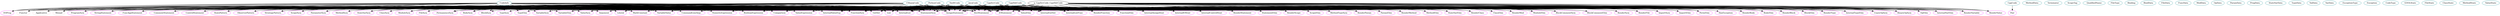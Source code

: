 digraph gool{
CSharpCode	[shape=oval, color=turquoise4, label="CSharpCode"];
CppCode	[shape=oval, color=turquoise4, label="CppCode"];
MethodData	[shape=oval, color=turquoise4, label="MethodData"];
CppSrcCode	[shape=oval, color=turquoise4, label="CppSrcCode"];
CppHdrCode	[shape=oval, color=turquoise4, label="CppHdrCode"];
JavaCode	[shape=oval, color=turquoise4, label="JavaCode"];
PythonCode	[shape=oval, color=turquoise4, label="PythonCode"];
SwiftCode	[shape=oval, color=turquoise4, label="SwiftCode"];
Terminator	[shape=oval, color=turquoise4, label="Terminator"];
ScopeTag	[shape=oval, color=turquoise4, label="ScopeTag"];
QualifiedName	[shape=oval, color=turquoise4, label="QualifiedName"];
FileType	[shape=oval, color=turquoise4, label="FileType"];
Binding	[shape=oval, color=turquoise4, label="Binding"];
BindData	[shape=oval, color=turquoise4, label="BindData"];
FileData	[shape=oval, color=turquoise4, label="FileData"];
FuncData	[shape=oval, color=turquoise4, label="FuncData"];
ModData	[shape=oval, color=turquoise4, label="ModData"];
OpData	[shape=oval, color=turquoise4, label="OpData"];
ParamData	[shape=oval, color=turquoise4, label="ParamData"];
ProgData	[shape=oval, color=turquoise4, label="ProgData"];
StateVarData	[shape=oval, color=turquoise4, label="StateVarData"];
TypeData	[shape=oval, color=turquoise4, label="TypeData"];
ValData	[shape=oval, color=turquoise4, label="ValData"];
VarData	[shape=oval, color=turquoise4, label="VarData"];
MethodData	[shape=oval, color=turquoise4, label="MethodData"];
ExceptionType	[shape=oval, color=turquoise4, label="ExceptionType"];
Exception	[shape=oval, color=turquoise4, label="Exception"];
CodeInfo	[shape=oval, color=turquoise4, label="CodeInfo"];
CodeType	[shape=oval, color=turquoise4, label="CodeType"];
GOOLState	[shape=oval, color=turquoise4, label="GOOLState"];
FileState	[shape=oval, color=turquoise4, label="FileState"];
ClassState	[shape=oval, color=turquoise4, label="ClassState"];
MethodState	[shape=oval, color=turquoise4, label="MethodState"];
ValueState	[shape=oval, color=turquoise4, label="ValueState"];
Functor	[shape=oval, color=pink, label="Functor"];
Applicative	[shape=oval, color=pink, label="Applicative"];
Monad	[shape=oval, color=pink, label="Monad"];
OOProg	[shape=oval, color=pink, label="OOProg"];
ProgramSym	[shape=oval, color=pink, label="ProgramSym"];
RenderSym	[shape=oval, color=pink, label="RenderSym"];
FileSym	[shape=oval, color=pink, label="FileSym"];
RenderFile	[shape=oval, color=pink, label="RenderFile"];
ImportSym	[shape=oval, color=pink, label="ImportSym"];
ImportElim	[shape=oval, color=pink, label="ImportElim"];
PermanenceSym	[shape=oval, color=pink, label="PermanenceSym"];
PermElim	[shape=oval, color=pink, label="PermElim"];
BodySym	[shape=oval, color=pink, label="BodySym"];
RenderBody	[shape=oval, color=pink, label="RenderBody"];
BodyElim	[shape=oval, color=pink, label="BodyElim"];
BlockSym	[shape=oval, color=pink, label="BlockSym"];
RenderBlock	[shape=oval, color=pink, label="RenderBlock"];
BlockElim	[shape=oval, color=pink, label="BlockElim"];
TypeSym	[shape=oval, color=pink, label="TypeSym"];
TypeElim	[shape=oval, color=pink, label="TypeElim"];
RenderType	[shape=oval, color=pink, label="RenderType"];
InternalTypeElim	[shape=oval, color=pink, label="InternalTypeElim"];
UnaryOpSym	[shape=oval, color=pink, label="UnaryOpSym"];
BinaryOpSym	[shape=oval, color=pink, label="BinaryOpSym"];
OpElim	[shape=oval, color=pink, label="OpElim"];
VariableSym	[shape=oval, color=pink, label="VariableSym"];
VariableElim	[shape=oval, color=pink, label="VariableElim"];
InternalVarElim	[shape=oval, color=pink, label="InternalVarElim"];
RenderVariable	[shape=oval, color=pink, label="RenderVariable"];
ValueSym	[shape=oval, color=pink, label="ValueSym"];
Argument	[shape=oval, color=pink, label="Argument"];
Literal	[shape=oval, color=pink, label="Literal"];
MathConstant	[shape=oval, color=pink, label="MathConstant"];
VariableValue	[shape=oval, color=pink, label="VariableValue"];
CommandLineArgs	[shape=oval, color=pink, label="CommandLineArgs"];
NumericExpression	[shape=oval, color=pink, label="NumericExpression"];
BooleanExpression	[shape=oval, color=pink, label="BooleanExpression"];
Comparison	[shape=oval, color=pink, label="Comparison"];
ValueExpression	[shape=oval, color=pink, label="ValueExpression"];
RenderValue	[shape=oval, color=pink, label="RenderValue"];
ValueElim	[shape=oval, color=pink, label="ValueElim"];
InternalValueExp	[shape=oval, color=pink, label="InternalValueExp"];
FunctionSym	[shape=oval, color=pink, label="FunctionSym"];
GetSet	[shape=oval, color=pink, label="GetSet"];
List	[shape=oval, color=pink, label="List"];
InternalList	[shape=oval, color=pink, label="InternalList"];
InternalGetSet	[shape=oval, color=pink, label="InternalGetSet"];
InternalListFunc	[shape=oval, color=pink, label="InternalListFunc"];
RenderFunction	[shape=oval, color=pink, label="RenderFunction"];
FunctionElim	[shape=oval, color=pink, label="FunctionElim"];
InternalAssignStmt	[shape=oval, color=pink, label="InternalAssignStmt"];
InternalIOStmt	[shape=oval, color=pink, label="InternalIOStmt"];
InternalControlStmt	[shape=oval, color=pink, label="InternalControlStmt"];
RenderStatement	[shape=oval, color=pink, label="RenderStatement"];
StatementElim	[shape=oval, color=pink, label="StatementElim"];
StatementSym	[shape=oval, color=pink, label="StatementSym"];
AssignStatement	[shape=oval, color=pink, label="AssignStatement"];
DeclStatement	[shape=oval, color=pink, label="DeclStatement"];
IOStatement	[shape=oval, color=pink, label="IOStatement"];
StringStatement	[shape=oval, color=pink, label="StringStatement"];
FuncAppStatement	[shape=oval, color=pink, label="FuncAppStatement"];
CommentStatement	[shape=oval, color=pink, label="CommentStatement"];
ControlStatement	[shape=oval, color=pink, label="ControlStatement"];
StatePattern	[shape=oval, color=pink, label="StatePattern"];
ObserverPattern	[shape=oval, color=pink, label="ObserverPattern"];
StrategyPattern	[shape=oval, color=pink, label="StrategyPattern"];
ScopeSym	[shape=oval, color=pink, label="ScopeSym"];
RenderScope	[shape=oval, color=pink, label="RenderScope"];
ScopeElim	[shape=oval, color=pink, label="ScopeElim"];
MethodTypeSym	[shape=oval, color=pink, label="MethodTypeSym"];
ParameterSym	[shape=oval, color=pink, label="ParameterSym"];
RenderParam	[shape=oval, color=pink, label="RenderParam"];
ParamElim	[shape=oval, color=pink, label="ParamElim"];
MethodSym	[shape=oval, color=pink, label="MethodSym"];
RenderMethod	[shape=oval, color=pink, label="RenderMethod"];
MethodElim	[shape=oval, color=pink, label="MethodElim"];
StateVarSym	[shape=oval, color=pink, label="StateVarSym"];
StateVarElim	[shape=oval, color=pink, label="StateVarElim"];
ClassSym	[shape=oval, color=pink, label="ClassSym"];
RenderClass	[shape=oval, color=pink, label="RenderClass"];
ClassElim	[shape=oval, color=pink, label="ClassElim"];
ModuleSym	[shape=oval, color=pink, label="ModuleSym"];
RenderMod	[shape=oval, color=pink, label="RenderMod"];
ModuleElim	[shape=oval, color=pink, label="ModuleElim"];
BlockCommentSym	[shape=oval, color=pink, label="BlockCommentSym"];
BlockCommentElim	[shape=oval, color=pink, label="BlockCommentElim"];
Pair	[shape=oval, color=pink, label="Pair"];
OOProg	[shape=oval, color=pink, label="OOProg"];
ProgramSym	[shape=oval, color=pink, label="ProgramSym"];
RenderSym	[shape=oval, color=pink, label="RenderSym"];
FileSym	[shape=oval, color=pink, label="FileSym"];
RenderFile	[shape=oval, color=pink, label="RenderFile"];
ImportSym	[shape=oval, color=pink, label="ImportSym"];
ImportElim	[shape=oval, color=pink, label="ImportElim"];
PermanenceSym	[shape=oval, color=pink, label="PermanenceSym"];
PermElim	[shape=oval, color=pink, label="PermElim"];
BodySym	[shape=oval, color=pink, label="BodySym"];
RenderBody	[shape=oval, color=pink, label="RenderBody"];
BodyElim	[shape=oval, color=pink, label="BodyElim"];
BlockSym	[shape=oval, color=pink, label="BlockSym"];
RenderBlock	[shape=oval, color=pink, label="RenderBlock"];
BlockElim	[shape=oval, color=pink, label="BlockElim"];
TypeSym	[shape=oval, color=pink, label="TypeSym"];
TypeElim	[shape=oval, color=pink, label="TypeElim"];
RenderType	[shape=oval, color=pink, label="RenderType"];
InternalTypeElim	[shape=oval, color=pink, label="InternalTypeElim"];
UnaryOpSym	[shape=oval, color=pink, label="UnaryOpSym"];
BinaryOpSym	[shape=oval, color=pink, label="BinaryOpSym"];
OpElim	[shape=oval, color=pink, label="OpElim"];
VariableSym	[shape=oval, color=pink, label="VariableSym"];
VariableElim	[shape=oval, color=pink, label="VariableElim"];
InternalVarElim	[shape=oval, color=pink, label="InternalVarElim"];
RenderVariable	[shape=oval, color=pink, label="RenderVariable"];
ValueSym	[shape=oval, color=pink, label="ValueSym"];
Argument	[shape=oval, color=pink, label="Argument"];
Literal	[shape=oval, color=pink, label="Literal"];
MathConstant	[shape=oval, color=pink, label="MathConstant"];
VariableValue	[shape=oval, color=pink, label="VariableValue"];
CommandLineArgs	[shape=oval, color=pink, label="CommandLineArgs"];
NumericExpression	[shape=oval, color=pink, label="NumericExpression"];
BooleanExpression	[shape=oval, color=pink, label="BooleanExpression"];
Comparison	[shape=oval, color=pink, label="Comparison"];
ValueExpression	[shape=oval, color=pink, label="ValueExpression"];
RenderValue	[shape=oval, color=pink, label="RenderValue"];
ValueElim	[shape=oval, color=pink, label="ValueElim"];
InternalValueExp	[shape=oval, color=pink, label="InternalValueExp"];
FunctionSym	[shape=oval, color=pink, label="FunctionSym"];
GetSet	[shape=oval, color=pink, label="GetSet"];
List	[shape=oval, color=pink, label="List"];
InternalList	[shape=oval, color=pink, label="InternalList"];
InternalGetSet	[shape=oval, color=pink, label="InternalGetSet"];
InternalListFunc	[shape=oval, color=pink, label="InternalListFunc"];
RenderFunction	[shape=oval, color=pink, label="RenderFunction"];
FunctionElim	[shape=oval, color=pink, label="FunctionElim"];
InternalAssignStmt	[shape=oval, color=pink, label="InternalAssignStmt"];
InternalIOStmt	[shape=oval, color=pink, label="InternalIOStmt"];
InternalControlStmt	[shape=oval, color=pink, label="InternalControlStmt"];
RenderStatement	[shape=oval, color=pink, label="RenderStatement"];
StatementElim	[shape=oval, color=pink, label="StatementElim"];
StatementSym	[shape=oval, color=pink, label="StatementSym"];
AssignStatement	[shape=oval, color=pink, label="AssignStatement"];
DeclStatement	[shape=oval, color=pink, label="DeclStatement"];
IOStatement	[shape=oval, color=pink, label="IOStatement"];
StringStatement	[shape=oval, color=pink, label="StringStatement"];
FuncAppStatement	[shape=oval, color=pink, label="FuncAppStatement"];
CommentStatement	[shape=oval, color=pink, label="CommentStatement"];
ControlStatement	[shape=oval, color=pink, label="ControlStatement"];
StatePattern	[shape=oval, color=pink, label="StatePattern"];
ObserverPattern	[shape=oval, color=pink, label="ObserverPattern"];
StrategyPattern	[shape=oval, color=pink, label="StrategyPattern"];
ScopeSym	[shape=oval, color=pink, label="ScopeSym"];
RenderScope	[shape=oval, color=pink, label="RenderScope"];
ScopeElim	[shape=oval, color=pink, label="ScopeElim"];
MethodTypeSym	[shape=oval, color=pink, label="MethodTypeSym"];
ParameterSym	[shape=oval, color=pink, label="ParameterSym"];
RenderParam	[shape=oval, color=pink, label="RenderParam"];
ParamElim	[shape=oval, color=pink, label="ParamElim"];
MethodSym	[shape=oval, color=pink, label="MethodSym"];
RenderMethod	[shape=oval, color=pink, label="RenderMethod"];
MethodElim	[shape=oval, color=pink, label="MethodElim"];
StateVarSym	[shape=oval, color=pink, label="StateVarSym"];
StateVarElim	[shape=oval, color=pink, label="StateVarElim"];
ClassSym	[shape=oval, color=pink, label="ClassSym"];
RenderClass	[shape=oval, color=pink, label="RenderClass"];
ClassElim	[shape=oval, color=pink, label="ClassElim"];
ModuleSym	[shape=oval, color=pink, label="ModuleSym"];
RenderMod	[shape=oval, color=pink, label="RenderMod"];
ModuleElim	[shape=oval, color=pink, label="ModuleElim"];
BlockCommentSym	[shape=oval, color=pink, label="BlockCommentSym"];
BlockCommentElim	[shape=oval, color=pink, label="BlockCommentElim"];
Functor	[shape=oval, color=pink, label="Functor"];
Applicative	[shape=oval, color=pink, label="Applicative"];
Monad	[shape=oval, color=pink, label="Monad"];
Functor	[shape=oval, color=pink, label="Functor"];
Applicative	[shape=oval, color=pink, label="Applicative"];
Monad	[shape=oval, color=pink, label="Monad"];
OOProg	[shape=oval, color=pink, label="OOProg"];
ProgramSym	[shape=oval, color=pink, label="ProgramSym"];
RenderSym	[shape=oval, color=pink, label="RenderSym"];
FileSym	[shape=oval, color=pink, label="FileSym"];
RenderFile	[shape=oval, color=pink, label="RenderFile"];
ImportSym	[shape=oval, color=pink, label="ImportSym"];
ImportElim	[shape=oval, color=pink, label="ImportElim"];
PermanenceSym	[shape=oval, color=pink, label="PermanenceSym"];
PermElim	[shape=oval, color=pink, label="PermElim"];
BodySym	[shape=oval, color=pink, label="BodySym"];
RenderBody	[shape=oval, color=pink, label="RenderBody"];
BodyElim	[shape=oval, color=pink, label="BodyElim"];
BlockSym	[shape=oval, color=pink, label="BlockSym"];
RenderBlock	[shape=oval, color=pink, label="RenderBlock"];
BlockElim	[shape=oval, color=pink, label="BlockElim"];
TypeSym	[shape=oval, color=pink, label="TypeSym"];
TypeElim	[shape=oval, color=pink, label="TypeElim"];
RenderType	[shape=oval, color=pink, label="RenderType"];
InternalTypeElim	[shape=oval, color=pink, label="InternalTypeElim"];
UnaryOpSym	[shape=oval, color=pink, label="UnaryOpSym"];
BinaryOpSym	[shape=oval, color=pink, label="BinaryOpSym"];
OpElim	[shape=oval, color=pink, label="OpElim"];
VariableSym	[shape=oval, color=pink, label="VariableSym"];
VariableElim	[shape=oval, color=pink, label="VariableElim"];
InternalVarElim	[shape=oval, color=pink, label="InternalVarElim"];
RenderVariable	[shape=oval, color=pink, label="RenderVariable"];
ValueSym	[shape=oval, color=pink, label="ValueSym"];
Argument	[shape=oval, color=pink, label="Argument"];
Literal	[shape=oval, color=pink, label="Literal"];
MathConstant	[shape=oval, color=pink, label="MathConstant"];
VariableValue	[shape=oval, color=pink, label="VariableValue"];
CommandLineArgs	[shape=oval, color=pink, label="CommandLineArgs"];
NumericExpression	[shape=oval, color=pink, label="NumericExpression"];
BooleanExpression	[shape=oval, color=pink, label="BooleanExpression"];
Comparison	[shape=oval, color=pink, label="Comparison"];
ValueExpression	[shape=oval, color=pink, label="ValueExpression"];
RenderValue	[shape=oval, color=pink, label="RenderValue"];
ValueElim	[shape=oval, color=pink, label="ValueElim"];
InternalValueExp	[shape=oval, color=pink, label="InternalValueExp"];
FunctionSym	[shape=oval, color=pink, label="FunctionSym"];
GetSet	[shape=oval, color=pink, label="GetSet"];
List	[shape=oval, color=pink, label="List"];
InternalList	[shape=oval, color=pink, label="InternalList"];
InternalGetSet	[shape=oval, color=pink, label="InternalGetSet"];
InternalListFunc	[shape=oval, color=pink, label="InternalListFunc"];
RenderFunction	[shape=oval, color=pink, label="RenderFunction"];
FunctionElim	[shape=oval, color=pink, label="FunctionElim"];
InternalAssignStmt	[shape=oval, color=pink, label="InternalAssignStmt"];
InternalIOStmt	[shape=oval, color=pink, label="InternalIOStmt"];
InternalControlStmt	[shape=oval, color=pink, label="InternalControlStmt"];
RenderStatement	[shape=oval, color=pink, label="RenderStatement"];
StatementElim	[shape=oval, color=pink, label="StatementElim"];
StatementSym	[shape=oval, color=pink, label="StatementSym"];
AssignStatement	[shape=oval, color=pink, label="AssignStatement"];
DeclStatement	[shape=oval, color=pink, label="DeclStatement"];
IOStatement	[shape=oval, color=pink, label="IOStatement"];
StringStatement	[shape=oval, color=pink, label="StringStatement"];
FuncAppStatement	[shape=oval, color=pink, label="FuncAppStatement"];
CommentStatement	[shape=oval, color=pink, label="CommentStatement"];
ControlStatement	[shape=oval, color=pink, label="ControlStatement"];
StatePattern	[shape=oval, color=pink, label="StatePattern"];
ObserverPattern	[shape=oval, color=pink, label="ObserverPattern"];
StrategyPattern	[shape=oval, color=pink, label="StrategyPattern"];
ScopeSym	[shape=oval, color=pink, label="ScopeSym"];
RenderScope	[shape=oval, color=pink, label="RenderScope"];
ScopeElim	[shape=oval, color=pink, label="ScopeElim"];
MethodTypeSym	[shape=oval, color=pink, label="MethodTypeSym"];
ParameterSym	[shape=oval, color=pink, label="ParameterSym"];
RenderParam	[shape=oval, color=pink, label="RenderParam"];
ParamElim	[shape=oval, color=pink, label="ParamElim"];
MethodSym	[shape=oval, color=pink, label="MethodSym"];
RenderMethod	[shape=oval, color=pink, label="RenderMethod"];
MethodElim	[shape=oval, color=pink, label="MethodElim"];
StateVarSym	[shape=oval, color=pink, label="StateVarSym"];
StateVarElim	[shape=oval, color=pink, label="StateVarElim"];
ClassSym	[shape=oval, color=pink, label="ClassSym"];
RenderClass	[shape=oval, color=pink, label="RenderClass"];
ClassElim	[shape=oval, color=pink, label="ClassElim"];
ModuleSym	[shape=oval, color=pink, label="ModuleSym"];
RenderMod	[shape=oval, color=pink, label="RenderMod"];
ModuleElim	[shape=oval, color=pink, label="ModuleElim"];
BlockCommentSym	[shape=oval, color=pink, label="BlockCommentSym"];
BlockCommentElim	[shape=oval, color=pink, label="BlockCommentElim"];
HasException	[shape=oval, color=pink, label="HasException"];
Functor	[shape=oval, color=pink, label="Functor"];
Applicative	[shape=oval, color=pink, label="Applicative"];
Monad	[shape=oval, color=pink, label="Monad"];
OOProg	[shape=oval, color=pink, label="OOProg"];
ProgramSym	[shape=oval, color=pink, label="ProgramSym"];
RenderSym	[shape=oval, color=pink, label="RenderSym"];
FileSym	[shape=oval, color=pink, label="FileSym"];
RenderFile	[shape=oval, color=pink, label="RenderFile"];
ImportSym	[shape=oval, color=pink, label="ImportSym"];
ImportElim	[shape=oval, color=pink, label="ImportElim"];
PermanenceSym	[shape=oval, color=pink, label="PermanenceSym"];
PermElim	[shape=oval, color=pink, label="PermElim"];
BodySym	[shape=oval, color=pink, label="BodySym"];
RenderBody	[shape=oval, color=pink, label="RenderBody"];
BodyElim	[shape=oval, color=pink, label="BodyElim"];
BlockSym	[shape=oval, color=pink, label="BlockSym"];
RenderBlock	[shape=oval, color=pink, label="RenderBlock"];
BlockElim	[shape=oval, color=pink, label="BlockElim"];
TypeSym	[shape=oval, color=pink, label="TypeSym"];
TypeElim	[shape=oval, color=pink, label="TypeElim"];
RenderType	[shape=oval, color=pink, label="RenderType"];
InternalTypeElim	[shape=oval, color=pink, label="InternalTypeElim"];
UnaryOpSym	[shape=oval, color=pink, label="UnaryOpSym"];
BinaryOpSym	[shape=oval, color=pink, label="BinaryOpSym"];
OpElim	[shape=oval, color=pink, label="OpElim"];
VariableSym	[shape=oval, color=pink, label="VariableSym"];
VariableElim	[shape=oval, color=pink, label="VariableElim"];
InternalVarElim	[shape=oval, color=pink, label="InternalVarElim"];
RenderVariable	[shape=oval, color=pink, label="RenderVariable"];
ValueSym	[shape=oval, color=pink, label="ValueSym"];
Argument	[shape=oval, color=pink, label="Argument"];
Literal	[shape=oval, color=pink, label="Literal"];
MathConstant	[shape=oval, color=pink, label="MathConstant"];
VariableValue	[shape=oval, color=pink, label="VariableValue"];
CommandLineArgs	[shape=oval, color=pink, label="CommandLineArgs"];
NumericExpression	[shape=oval, color=pink, label="NumericExpression"];
BooleanExpression	[shape=oval, color=pink, label="BooleanExpression"];
Comparison	[shape=oval, color=pink, label="Comparison"];
ValueExpression	[shape=oval, color=pink, label="ValueExpression"];
RenderValue	[shape=oval, color=pink, label="RenderValue"];
ValueElim	[shape=oval, color=pink, label="ValueElim"];
InternalValueExp	[shape=oval, color=pink, label="InternalValueExp"];
FunctionSym	[shape=oval, color=pink, label="FunctionSym"];
GetSet	[shape=oval, color=pink, label="GetSet"];
List	[shape=oval, color=pink, label="List"];
InternalList	[shape=oval, color=pink, label="InternalList"];
InternalGetSet	[shape=oval, color=pink, label="InternalGetSet"];
InternalListFunc	[shape=oval, color=pink, label="InternalListFunc"];
RenderFunction	[shape=oval, color=pink, label="RenderFunction"];
FunctionElim	[shape=oval, color=pink, label="FunctionElim"];
InternalAssignStmt	[shape=oval, color=pink, label="InternalAssignStmt"];
InternalIOStmt	[shape=oval, color=pink, label="InternalIOStmt"];
InternalControlStmt	[shape=oval, color=pink, label="InternalControlStmt"];
RenderStatement	[shape=oval, color=pink, label="RenderStatement"];
StatementElim	[shape=oval, color=pink, label="StatementElim"];
StatementSym	[shape=oval, color=pink, label="StatementSym"];
AssignStatement	[shape=oval, color=pink, label="AssignStatement"];
DeclStatement	[shape=oval, color=pink, label="DeclStatement"];
IOStatement	[shape=oval, color=pink, label="IOStatement"];
StringStatement	[shape=oval, color=pink, label="StringStatement"];
FuncAppStatement	[shape=oval, color=pink, label="FuncAppStatement"];
CommentStatement	[shape=oval, color=pink, label="CommentStatement"];
ControlStatement	[shape=oval, color=pink, label="ControlStatement"];
StatePattern	[shape=oval, color=pink, label="StatePattern"];
ObserverPattern	[shape=oval, color=pink, label="ObserverPattern"];
StrategyPattern	[shape=oval, color=pink, label="StrategyPattern"];
ScopeSym	[shape=oval, color=pink, label="ScopeSym"];
RenderScope	[shape=oval, color=pink, label="RenderScope"];
ScopeElim	[shape=oval, color=pink, label="ScopeElim"];
MethodTypeSym	[shape=oval, color=pink, label="MethodTypeSym"];
ParameterSym	[shape=oval, color=pink, label="ParameterSym"];
RenderParam	[shape=oval, color=pink, label="RenderParam"];
ParamElim	[shape=oval, color=pink, label="ParamElim"];
MethodSym	[shape=oval, color=pink, label="MethodSym"];
RenderMethod	[shape=oval, color=pink, label="RenderMethod"];
MethodElim	[shape=oval, color=pink, label="MethodElim"];
StateVarSym	[shape=oval, color=pink, label="StateVarSym"];
StateVarElim	[shape=oval, color=pink, label="StateVarElim"];
ClassSym	[shape=oval, color=pink, label="ClassSym"];
RenderClass	[shape=oval, color=pink, label="RenderClass"];
ClassElim	[shape=oval, color=pink, label="ClassElim"];
ModuleSym	[shape=oval, color=pink, label="ModuleSym"];
RenderMod	[shape=oval, color=pink, label="RenderMod"];
ModuleElim	[shape=oval, color=pink, label="ModuleElim"];
BlockCommentSym	[shape=oval, color=pink, label="BlockCommentSym"];
BlockCommentElim	[shape=oval, color=pink, label="BlockCommentElim"];
Functor	[shape=oval, color=pink, label="Functor"];
Applicative	[shape=oval, color=pink, label="Applicative"];
Monad	[shape=oval, color=pink, label="Monad"];
OOProg	[shape=oval, color=pink, label="OOProg"];
ProgramSym	[shape=oval, color=pink, label="ProgramSym"];
RenderSym	[shape=oval, color=pink, label="RenderSym"];
FileSym	[shape=oval, color=pink, label="FileSym"];
RenderFile	[shape=oval, color=pink, label="RenderFile"];
ImportSym	[shape=oval, color=pink, label="ImportSym"];
ImportElim	[shape=oval, color=pink, label="ImportElim"];
PermanenceSym	[shape=oval, color=pink, label="PermanenceSym"];
PermElim	[shape=oval, color=pink, label="PermElim"];
BodySym	[shape=oval, color=pink, label="BodySym"];
RenderBody	[shape=oval, color=pink, label="RenderBody"];
BodyElim	[shape=oval, color=pink, label="BodyElim"];
BlockSym	[shape=oval, color=pink, label="BlockSym"];
RenderBlock	[shape=oval, color=pink, label="RenderBlock"];
BlockElim	[shape=oval, color=pink, label="BlockElim"];
TypeSym	[shape=oval, color=pink, label="TypeSym"];
TypeElim	[shape=oval, color=pink, label="TypeElim"];
RenderType	[shape=oval, color=pink, label="RenderType"];
InternalTypeElim	[shape=oval, color=pink, label="InternalTypeElim"];
UnaryOpSym	[shape=oval, color=pink, label="UnaryOpSym"];
BinaryOpSym	[shape=oval, color=pink, label="BinaryOpSym"];
OpElim	[shape=oval, color=pink, label="OpElim"];
VariableSym	[shape=oval, color=pink, label="VariableSym"];
VariableElim	[shape=oval, color=pink, label="VariableElim"];
InternalVarElim	[shape=oval, color=pink, label="InternalVarElim"];
RenderVariable	[shape=oval, color=pink, label="RenderVariable"];
ValueSym	[shape=oval, color=pink, label="ValueSym"];
Argument	[shape=oval, color=pink, label="Argument"];
Literal	[shape=oval, color=pink, label="Literal"];
MathConstant	[shape=oval, color=pink, label="MathConstant"];
VariableValue	[shape=oval, color=pink, label="VariableValue"];
CommandLineArgs	[shape=oval, color=pink, label="CommandLineArgs"];
NumericExpression	[shape=oval, color=pink, label="NumericExpression"];
BooleanExpression	[shape=oval, color=pink, label="BooleanExpression"];
Comparison	[shape=oval, color=pink, label="Comparison"];
ValueExpression	[shape=oval, color=pink, label="ValueExpression"];
RenderValue	[shape=oval, color=pink, label="RenderValue"];
ValueElim	[shape=oval, color=pink, label="ValueElim"];
InternalValueExp	[shape=oval, color=pink, label="InternalValueExp"];
FunctionSym	[shape=oval, color=pink, label="FunctionSym"];
GetSet	[shape=oval, color=pink, label="GetSet"];
List	[shape=oval, color=pink, label="List"];
InternalList	[shape=oval, color=pink, label="InternalList"];
InternalGetSet	[shape=oval, color=pink, label="InternalGetSet"];
InternalListFunc	[shape=oval, color=pink, label="InternalListFunc"];
RenderFunction	[shape=oval, color=pink, label="RenderFunction"];
FunctionElim	[shape=oval, color=pink, label="FunctionElim"];
InternalAssignStmt	[shape=oval, color=pink, label="InternalAssignStmt"];
InternalIOStmt	[shape=oval, color=pink, label="InternalIOStmt"];
InternalControlStmt	[shape=oval, color=pink, label="InternalControlStmt"];
RenderStatement	[shape=oval, color=pink, label="RenderStatement"];
StatementElim	[shape=oval, color=pink, label="StatementElim"];
StatementSym	[shape=oval, color=pink, label="StatementSym"];
AssignStatement	[shape=oval, color=pink, label="AssignStatement"];
DeclStatement	[shape=oval, color=pink, label="DeclStatement"];
IOStatement	[shape=oval, color=pink, label="IOStatement"];
StringStatement	[shape=oval, color=pink, label="StringStatement"];
FuncAppStatement	[shape=oval, color=pink, label="FuncAppStatement"];
CommentStatement	[shape=oval, color=pink, label="CommentStatement"];
ControlStatement	[shape=oval, color=pink, label="ControlStatement"];
StatePattern	[shape=oval, color=pink, label="StatePattern"];
ObserverPattern	[shape=oval, color=pink, label="ObserverPattern"];
StrategyPattern	[shape=oval, color=pink, label="StrategyPattern"];
ScopeSym	[shape=oval, color=pink, label="ScopeSym"];
RenderScope	[shape=oval, color=pink, label="RenderScope"];
ScopeElim	[shape=oval, color=pink, label="ScopeElim"];
MethodTypeSym	[shape=oval, color=pink, label="MethodTypeSym"];
ParameterSym	[shape=oval, color=pink, label="ParameterSym"];
RenderParam	[shape=oval, color=pink, label="RenderParam"];
ParamElim	[shape=oval, color=pink, label="ParamElim"];
MethodSym	[shape=oval, color=pink, label="MethodSym"];
RenderMethod	[shape=oval, color=pink, label="RenderMethod"];
MethodElim	[shape=oval, color=pink, label="MethodElim"];
StateVarSym	[shape=oval, color=pink, label="StateVarSym"];
StateVarElim	[shape=oval, color=pink, label="StateVarElim"];
ClassSym	[shape=oval, color=pink, label="ClassSym"];
RenderClass	[shape=oval, color=pink, label="RenderClass"];
ClassElim	[shape=oval, color=pink, label="ClassElim"];
ModuleSym	[shape=oval, color=pink, label="ModuleSym"];
RenderMod	[shape=oval, color=pink, label="RenderMod"];
ModuleElim	[shape=oval, color=pink, label="ModuleElim"];
BlockCommentSym	[shape=oval, color=pink, label="BlockCommentSym"];
BlockCommentElim	[shape=oval, color=pink, label="BlockCommentElim"];
Functor	[shape=oval, color=pink, label="Functor"];
Applicative	[shape=oval, color=pink, label="Applicative"];
Monad	[shape=oval, color=pink, label="Monad"];
OOProg	[shape=oval, color=pink, label="OOProg"];
ProgramSym	[shape=oval, color=pink, label="ProgramSym"];
FileSym	[shape=oval, color=pink, label="FileSym"];
PermanenceSym	[shape=oval, color=pink, label="PermanenceSym"];
BodySym	[shape=oval, color=pink, label="BodySym"];
BlockSym	[shape=oval, color=pink, label="BlockSym"];
TypeSym	[shape=oval, color=pink, label="TypeSym"];
TypeElim	[shape=oval, color=pink, label="TypeElim"];
VariableSym	[shape=oval, color=pink, label="VariableSym"];
VariableElim	[shape=oval, color=pink, label="VariableElim"];
ValueSym	[shape=oval, color=pink, label="ValueSym"];
Argument	[shape=oval, color=pink, label="Argument"];
Literal	[shape=oval, color=pink, label="Literal"];
MathConstant	[shape=oval, color=pink, label="MathConstant"];
VariableValue	[shape=oval, color=pink, label="VariableValue"];
CommandLineArgs	[shape=oval, color=pink, label="CommandLineArgs"];
NumericExpression	[shape=oval, color=pink, label="NumericExpression"];
BooleanExpression	[shape=oval, color=pink, label="BooleanExpression"];
Comparison	[shape=oval, color=pink, label="Comparison"];
ValueExpression	[shape=oval, color=pink, label="ValueExpression"];
InternalValueExp	[shape=oval, color=pink, label="InternalValueExp"];
FunctionSym	[shape=oval, color=pink, label="FunctionSym"];
GetSet	[shape=oval, color=pink, label="GetSet"];
List	[shape=oval, color=pink, label="List"];
InternalList	[shape=oval, color=pink, label="InternalList"];
StatementSym	[shape=oval, color=pink, label="StatementSym"];
AssignStatement	[shape=oval, color=pink, label="AssignStatement"];
DeclStatement	[shape=oval, color=pink, label="DeclStatement"];
IOStatement	[shape=oval, color=pink, label="IOStatement"];
StringStatement	[shape=oval, color=pink, label="StringStatement"];
FuncAppStatement	[shape=oval, color=pink, label="FuncAppStatement"];
CommentStatement	[shape=oval, color=pink, label="CommentStatement"];
ControlStatement	[shape=oval, color=pink, label="ControlStatement"];
StatePattern	[shape=oval, color=pink, label="StatePattern"];
ObserverPattern	[shape=oval, color=pink, label="ObserverPattern"];
StrategyPattern	[shape=oval, color=pink, label="StrategyPattern"];
ScopeSym	[shape=oval, color=pink, label="ScopeSym"];
ParameterSym	[shape=oval, color=pink, label="ParameterSym"];
MethodSym	[shape=oval, color=pink, label="MethodSym"];
StateVarSym	[shape=oval, color=pink, label="StateVarSym"];
ClassSym	[shape=oval, color=pink, label="ClassSym"];
ModuleSym	[shape=oval, color=pink, label="ModuleSym"];
OOProg	[shape=oval, color=magenta, label="OOProg"];
ProgramSym	[shape=oval, color=magenta, label="ProgramSym"];
FileSym	[shape=oval, color=magenta, label="FileSym"];
PermanenceSym	[shape=oval, color=magenta, label="PermanenceSym"];
BodySym	[shape=oval, color=magenta, label="BodySym"];
BlockSym	[shape=oval, color=magenta, label="BlockSym"];
TypeSym	[shape=oval, color=magenta, label="TypeSym"];
TypeElim	[shape=oval, color=magenta, label="TypeElim"];
VariableSym	[shape=oval, color=magenta, label="VariableSym"];
VariableElim	[shape=oval, color=magenta, label="VariableElim"];
ValueSym	[shape=oval, color=magenta, label="ValueSym"];
Argument	[shape=oval, color=magenta, label="Argument"];
Literal	[shape=oval, color=magenta, label="Literal"];
MathConstant	[shape=oval, color=magenta, label="MathConstant"];
VariableValue	[shape=oval, color=magenta, label="VariableValue"];
CommandLineArgs	[shape=oval, color=magenta, label="CommandLineArgs"];
NumericExpression	[shape=oval, color=magenta, label="NumericExpression"];
BooleanExpression	[shape=oval, color=magenta, label="BooleanExpression"];
Comparison	[shape=oval, color=magenta, label="Comparison"];
ValueExpression	[shape=oval, color=magenta, label="ValueExpression"];
InternalValueExp	[shape=oval, color=magenta, label="InternalValueExp"];
FunctionSym	[shape=oval, color=magenta, label="FunctionSym"];
GetSet	[shape=oval, color=magenta, label="GetSet"];
List	[shape=oval, color=magenta, label="List"];
InternalList	[shape=oval, color=magenta, label="InternalList"];
StatementSym	[shape=oval, color=magenta, label="StatementSym"];
AssignStatement	[shape=oval, color=magenta, label="AssignStatement"];
DeclStatement	[shape=oval, color=magenta, label="DeclStatement"];
IOStatement	[shape=oval, color=magenta, label="IOStatement"];
StringStatement	[shape=oval, color=magenta, label="StringStatement"];
FuncAppStatement	[shape=oval, color=magenta, label="FuncAppStatement"];
CommentStatement	[shape=oval, color=magenta, label="CommentStatement"];
ControlStatement	[shape=oval, color=magenta, label="ControlStatement"];
StatePattern	[shape=oval, color=magenta, label="StatePattern"];
ObserverPattern	[shape=oval, color=magenta, label="ObserverPattern"];
StrategyPattern	[shape=oval, color=magenta, label="StrategyPattern"];
ScopeSym	[shape=oval, color=magenta, label="ScopeSym"];
ParameterSym	[shape=oval, color=magenta, label="ParameterSym"];
MethodSym	[shape=oval, color=magenta, label="MethodSym"];
StateVarSym	[shape=oval, color=magenta, label="StateVarSym"];
ClassSym	[shape=oval, color=magenta, label="ClassSym"];
ModuleSym	[shape=oval, color=magenta, label="ModuleSym"];
Pair	[shape=oval, color=magenta, label="Pair"];
HasException	[shape=oval, color=magenta, label="HasException"];
RenderSym	[shape=oval, color=magenta, label="RenderSym"];
RenderFile	[shape=oval, color=magenta, label="RenderFile"];
ImportSym	[shape=oval, color=magenta, label="ImportSym"];
ImportElim	[shape=oval, color=magenta, label="ImportElim"];
PermElim	[shape=oval, color=magenta, label="PermElim"];
RenderBody	[shape=oval, color=magenta, label="RenderBody"];
BodyElim	[shape=oval, color=magenta, label="BodyElim"];
RenderBlock	[shape=oval, color=magenta, label="RenderBlock"];
BlockElim	[shape=oval, color=magenta, label="BlockElim"];
RenderType	[shape=oval, color=magenta, label="RenderType"];
InternalTypeElim	[shape=oval, color=magenta, label="InternalTypeElim"];
UnaryOpSym	[shape=oval, color=magenta, label="UnaryOpSym"];
BinaryOpSym	[shape=oval, color=magenta, label="BinaryOpSym"];
OpElim	[shape=oval, color=magenta, label="OpElim"];
RenderVariable	[shape=oval, color=magenta, label="RenderVariable"];
InternalVarElim	[shape=oval, color=magenta, label="InternalVarElim"];
RenderValue	[shape=oval, color=magenta, label="RenderValue"];
ValueElim	[shape=oval, color=magenta, label="ValueElim"];
InternalGetSet	[shape=oval, color=magenta, label="InternalGetSet"];
InternalListFunc	[shape=oval, color=magenta, label="InternalListFunc"];
RenderFunction	[shape=oval, color=magenta, label="RenderFunction"];
FunctionElim	[shape=oval, color=magenta, label="FunctionElim"];
InternalAssignStmt	[shape=oval, color=magenta, label="InternalAssignStmt"];
InternalIOStmt	[shape=oval, color=magenta, label="InternalIOStmt"];
InternalControlStmt	[shape=oval, color=magenta, label="InternalControlStmt"];
RenderStatement	[shape=oval, color=magenta, label="RenderStatement"];
StatementElim	[shape=oval, color=magenta, label="StatementElim"];
RenderScope	[shape=oval, color=magenta, label="RenderScope"];
ScopeElim	[shape=oval, color=magenta, label="ScopeElim"];
MethodTypeSym	[shape=oval, color=magenta, label="MethodTypeSym"];
RenderParam	[shape=oval, color=magenta, label="RenderParam"];
ParamElim	[shape=oval, color=magenta, label="ParamElim"];
RenderMethod	[shape=oval, color=magenta, label="RenderMethod"];
MethodElim	[shape=oval, color=magenta, label="MethodElim"];
StateVarElim	[shape=oval, color=magenta, label="StateVarElim"];
RenderClass	[shape=oval, color=magenta, label="RenderClass"];
ClassElim	[shape=oval, color=magenta, label="ClassElim"];
RenderMod	[shape=oval, color=magenta, label="RenderMod"];
ModuleElim	[shape=oval, color=magenta, label="ModuleElim"];
BlockCommentSym	[shape=oval, color=magenta, label="BlockCommentSym"];
BlockCommentElim	[shape=oval, color=magenta, label="BlockCommentElim"];
CSharpCode -> Functor;
CSharpCode -> Applicative;
CSharpCode -> Monad;
CSharpCode -> OOProg;
CSharpCode -> ProgramSym;
CSharpCode -> RenderSym;
CSharpCode -> FileSym;
CSharpCode -> RenderFile;
CSharpCode -> ImportSym;
CSharpCode -> ImportElim;
CSharpCode -> PermanenceSym;
CSharpCode -> PermElim;
CSharpCode -> BodySym;
CSharpCode -> RenderBody;
CSharpCode -> BodyElim;
CSharpCode -> BlockSym;
CSharpCode -> RenderBlock;
CSharpCode -> BlockElim;
CSharpCode -> TypeSym;
CSharpCode -> TypeElim;
CSharpCode -> RenderType;
CSharpCode -> InternalTypeElim;
CSharpCode -> UnaryOpSym;
CSharpCode -> BinaryOpSym;
CSharpCode -> OpElim;
CSharpCode -> VariableSym;
CSharpCode -> VariableElim;
CSharpCode -> InternalVarElim;
CSharpCode -> RenderVariable;
CSharpCode -> ValueSym;
CSharpCode -> Argument;
CSharpCode -> Literal;
CSharpCode -> MathConstant;
CSharpCode -> VariableValue;
CSharpCode -> CommandLineArgs;
CSharpCode -> NumericExpression;
CSharpCode -> BooleanExpression;
CSharpCode -> Comparison;
CSharpCode -> ValueExpression;
CSharpCode -> RenderValue;
CSharpCode -> ValueElim;
CSharpCode -> InternalValueExp;
CSharpCode -> FunctionSym;
CSharpCode -> GetSet;
CSharpCode -> List;
CSharpCode -> InternalList;
CSharpCode -> InternalGetSet;
CSharpCode -> InternalListFunc;
CSharpCode -> RenderFunction;
CSharpCode -> FunctionElim;
CSharpCode -> InternalAssignStmt;
CSharpCode -> InternalIOStmt;
CSharpCode -> InternalControlStmt;
CSharpCode -> RenderStatement;
CSharpCode -> StatementElim;
CSharpCode -> StatementSym;
CSharpCode -> AssignStatement;
CSharpCode -> DeclStatement;
CSharpCode -> IOStatement;
CSharpCode -> StringStatement;
CSharpCode -> FuncAppStatement;
CSharpCode -> CommentStatement;
CSharpCode -> ControlStatement;
CSharpCode -> StatePattern;
CSharpCode -> ObserverPattern;
CSharpCode -> StrategyPattern;
CSharpCode -> ScopeSym;
CSharpCode -> RenderScope;
CSharpCode -> ScopeElim;
CSharpCode -> MethodTypeSym;
CSharpCode -> ParameterSym;
CSharpCode -> RenderParam;
CSharpCode -> ParamElim;
CSharpCode -> MethodSym;
CSharpCode -> RenderMethod;
CSharpCode -> MethodElim;
CSharpCode -> StateVarSym;
CSharpCode -> StateVarElim;
CSharpCode -> ClassSym;
CSharpCode -> RenderClass;
CSharpCode -> ClassElim;
CSharpCode -> ModuleSym;
CSharpCode -> RenderMod;
CSharpCode -> ModuleElim;
CSharpCode -> BlockCommentSym;
CSharpCode -> BlockCommentElim;
CppCode -> Pair;
p_CppSrcCode_CppHdrCode -> OOProg;
p_CppSrcCode_CppHdrCode -> ProgramSym;
p_CppSrcCode_CppHdrCode -> RenderSym;
p_CppSrcCode_CppHdrCode -> FileSym;
p_CppSrcCode_CppHdrCode -> RenderFile;
p_CppSrcCode_CppHdrCode -> ImportSym;
p_CppSrcCode_CppHdrCode -> ImportElim;
p_CppSrcCode_CppHdrCode -> PermanenceSym;
p_CppSrcCode_CppHdrCode -> PermElim;
p_CppSrcCode_CppHdrCode -> BodySym;
p_CppSrcCode_CppHdrCode -> RenderBody;
p_CppSrcCode_CppHdrCode -> BodyElim;
p_CppSrcCode_CppHdrCode -> BlockSym;
p_CppSrcCode_CppHdrCode -> RenderBlock;
p_CppSrcCode_CppHdrCode -> BlockElim;
p_CppSrcCode_CppHdrCode -> TypeSym;
p_CppSrcCode_CppHdrCode -> TypeElim;
p_CppSrcCode_CppHdrCode -> RenderType;
p_CppSrcCode_CppHdrCode -> InternalTypeElim;
p_CppSrcCode_CppHdrCode -> UnaryOpSym;
p_CppSrcCode_CppHdrCode -> BinaryOpSym;
p_CppSrcCode_CppHdrCode -> OpElim;
p_CppSrcCode_CppHdrCode -> VariableSym;
p_CppSrcCode_CppHdrCode -> VariableElim;
p_CppSrcCode_CppHdrCode -> InternalVarElim;
p_CppSrcCode_CppHdrCode -> RenderVariable;
p_CppSrcCode_CppHdrCode -> ValueSym;
p_CppSrcCode_CppHdrCode -> Argument;
p_CppSrcCode_CppHdrCode -> Literal;
p_CppSrcCode_CppHdrCode -> MathConstant;
p_CppSrcCode_CppHdrCode -> VariableValue;
p_CppSrcCode_CppHdrCode -> CommandLineArgs;
p_CppSrcCode_CppHdrCode -> NumericExpression;
p_CppSrcCode_CppHdrCode -> BooleanExpression;
p_CppSrcCode_CppHdrCode -> Comparison;
p_CppSrcCode_CppHdrCode -> ValueExpression;
p_CppSrcCode_CppHdrCode -> RenderValue;
p_CppSrcCode_CppHdrCode -> ValueElim;
p_CppSrcCode_CppHdrCode -> InternalValueExp;
p_CppSrcCode_CppHdrCode -> FunctionSym;
p_CppSrcCode_CppHdrCode -> GetSet;
p_CppSrcCode_CppHdrCode -> List;
p_CppSrcCode_CppHdrCode -> InternalList;
p_CppSrcCode_CppHdrCode -> InternalGetSet;
p_CppSrcCode_CppHdrCode -> InternalListFunc;
p_CppSrcCode_CppHdrCode -> RenderFunction;
p_CppSrcCode_CppHdrCode -> FunctionElim;
p_CppSrcCode_CppHdrCode -> InternalAssignStmt;
p_CppSrcCode_CppHdrCode -> InternalIOStmt;
p_CppSrcCode_CppHdrCode -> InternalControlStmt;
p_CppSrcCode_CppHdrCode -> RenderStatement;
p_CppSrcCode_CppHdrCode -> StatementElim;
p_CppSrcCode_CppHdrCode -> StatementSym;
p_CppSrcCode_CppHdrCode -> AssignStatement;
p_CppSrcCode_CppHdrCode -> DeclStatement;
p_CppSrcCode_CppHdrCode -> IOStatement;
p_CppSrcCode_CppHdrCode -> StringStatement;
p_CppSrcCode_CppHdrCode -> FuncAppStatement;
p_CppSrcCode_CppHdrCode -> CommentStatement;
p_CppSrcCode_CppHdrCode -> ControlStatement;
p_CppSrcCode_CppHdrCode -> StatePattern;
p_CppSrcCode_CppHdrCode -> ObserverPattern;
p_CppSrcCode_CppHdrCode -> StrategyPattern;
p_CppSrcCode_CppHdrCode -> ScopeSym;
p_CppSrcCode_CppHdrCode -> RenderScope;
p_CppSrcCode_CppHdrCode -> ScopeElim;
p_CppSrcCode_CppHdrCode -> MethodTypeSym;
p_CppSrcCode_CppHdrCode -> ParameterSym;
p_CppSrcCode_CppHdrCode -> RenderParam;
p_CppSrcCode_CppHdrCode -> ParamElim;
p_CppSrcCode_CppHdrCode -> MethodSym;
p_CppSrcCode_CppHdrCode -> RenderMethod;
p_CppSrcCode_CppHdrCode -> MethodElim;
p_CppSrcCode_CppHdrCode -> StateVarSym;
p_CppSrcCode_CppHdrCode -> StateVarElim;
p_CppSrcCode_CppHdrCode -> ClassSym;
p_CppSrcCode_CppHdrCode -> RenderClass;
p_CppSrcCode_CppHdrCode -> ClassElim;
p_CppSrcCode_CppHdrCode -> ModuleSym;
p_CppSrcCode_CppHdrCode -> RenderMod;
p_CppSrcCode_CppHdrCode -> ModuleElim;
p_CppSrcCode_CppHdrCode -> BlockCommentSym;
p_CppSrcCode_CppHdrCode -> BlockCommentElim;
CppSrcCode -> Functor;
CppSrcCode -> Applicative;
CppSrcCode -> Monad;
CppSrcCode -> ProgramSym;
CppSrcCode -> RenderSym;
CppSrcCode -> FileSym;
CppSrcCode -> RenderFile;
CppSrcCode -> ImportSym;
CppSrcCode -> ImportElim;
CppSrcCode -> PermanenceSym;
CppSrcCode -> PermElim;
CppSrcCode -> BodySym;
CppSrcCode -> RenderBody;
CppSrcCode -> BodyElim;
CppSrcCode -> BlockSym;
CppSrcCode -> RenderBlock;
CppSrcCode -> BlockElim;
CppSrcCode -> TypeSym;
CppSrcCode -> TypeElim;
CppSrcCode -> RenderType;
CppSrcCode -> InternalTypeElim;
CppSrcCode -> UnaryOpSym;
CppSrcCode -> BinaryOpSym;
CppSrcCode -> OpElim;
CppSrcCode -> VariableSym;
CppSrcCode -> VariableElim;
CppSrcCode -> InternalVarElim;
CppSrcCode -> RenderVariable;
CppSrcCode -> ValueSym;
CppSrcCode -> Argument;
CppSrcCode -> Literal;
CppSrcCode -> MathConstant;
CppSrcCode -> VariableValue;
CppSrcCode -> CommandLineArgs;
CppSrcCode -> NumericExpression;
CppSrcCode -> BooleanExpression;
CppSrcCode -> Comparison;
CppSrcCode -> ValueExpression;
CppSrcCode -> RenderValue;
CppSrcCode -> ValueElim;
CppSrcCode -> InternalValueExp;
CppSrcCode -> FunctionSym;
CppSrcCode -> GetSet;
CppSrcCode -> List;
CppSrcCode -> InternalList;
CppSrcCode -> InternalGetSet;
CppSrcCode -> InternalListFunc;
CppSrcCode -> RenderFunction;
CppSrcCode -> FunctionElim;
CppSrcCode -> InternalAssignStmt;
CppSrcCode -> InternalIOStmt;
CppSrcCode -> InternalControlStmt;
CppSrcCode -> RenderStatement;
CppSrcCode -> StatementElim;
CppSrcCode -> StatementSym;
CppSrcCode -> AssignStatement;
CppSrcCode -> DeclStatement;
CppSrcCode -> IOStatement;
CppSrcCode -> StringStatement;
CppSrcCode -> FuncAppStatement;
CppSrcCode -> CommentStatement;
CppSrcCode -> ControlStatement;
CppSrcCode -> StatePattern;
CppSrcCode -> ObserverPattern;
CppSrcCode -> StrategyPattern;
CppSrcCode -> ScopeSym;
CppSrcCode -> RenderScope;
CppSrcCode -> ScopeElim;
CppSrcCode -> MethodTypeSym;
CppSrcCode -> ParameterSym;
CppSrcCode -> RenderParam;
CppSrcCode -> ParamElim;
CppSrcCode -> MethodSym;
CppSrcCode -> RenderMethod;
CppSrcCode -> MethodElim;
CppSrcCode -> StateVarSym;
CppSrcCode -> StateVarElim;
CppSrcCode -> ClassSym;
CppSrcCode -> RenderClass;
CppSrcCode -> ClassElim;
CppSrcCode -> ModuleSym;
CppSrcCode -> RenderMod;
CppSrcCode -> ModuleElim;
CppSrcCode -> BlockCommentSym;
CppSrcCode -> BlockCommentElim;
CppHdrCode -> Functor;
CppHdrCode -> Applicative;
CppHdrCode -> Monad;
CppHdrCode -> RenderSym;
CppHdrCode -> FileSym;
CppHdrCode -> RenderFile;
CppHdrCode -> ImportSym;
CppHdrCode -> ImportElim;
CppHdrCode -> PermanenceSym;
CppHdrCode -> PermElim;
CppHdrCode -> BodySym;
CppHdrCode -> RenderBody;
CppHdrCode -> BodyElim;
CppHdrCode -> BlockSym;
CppHdrCode -> RenderBlock;
CppHdrCode -> BlockElim;
CppHdrCode -> TypeSym;
CppHdrCode -> TypeElim;
CppHdrCode -> RenderType;
CppHdrCode -> InternalTypeElim;
CppHdrCode -> UnaryOpSym;
CppHdrCode -> BinaryOpSym;
CppHdrCode -> OpElim;
CppHdrCode -> VariableSym;
CppHdrCode -> VariableElim;
CppHdrCode -> InternalVarElim;
CppHdrCode -> RenderVariable;
CppHdrCode -> ValueSym;
CppHdrCode -> Argument;
CppHdrCode -> Literal;
CppHdrCode -> MathConstant;
CppHdrCode -> VariableValue;
CppHdrCode -> CommandLineArgs;
CppHdrCode -> NumericExpression;
CppHdrCode -> BooleanExpression;
CppHdrCode -> Comparison;
CppHdrCode -> ValueExpression;
CppHdrCode -> RenderValue;
CppHdrCode -> ValueElim;
CppHdrCode -> InternalValueExp;
CppHdrCode -> FunctionSym;
CppHdrCode -> GetSet;
CppHdrCode -> List;
CppHdrCode -> InternalList;
CppHdrCode -> InternalGetSet;
CppHdrCode -> InternalListFunc;
CppHdrCode -> RenderFunction;
CppHdrCode -> FunctionElim;
CppHdrCode -> InternalAssignStmt;
CppHdrCode -> InternalIOStmt;
CppHdrCode -> InternalControlStmt;
CppHdrCode -> RenderStatement;
CppHdrCode -> StatementElim;
CppHdrCode -> StatementSym;
CppHdrCode -> AssignStatement;
CppHdrCode -> DeclStatement;
CppHdrCode -> IOStatement;
CppHdrCode -> StringStatement;
CppHdrCode -> FuncAppStatement;
CppHdrCode -> CommentStatement;
CppHdrCode -> ControlStatement;
CppHdrCode -> StatePattern;
CppHdrCode -> ObserverPattern;
CppHdrCode -> StrategyPattern;
CppHdrCode -> ScopeSym;
CppHdrCode -> RenderScope;
CppHdrCode -> ScopeElim;
CppHdrCode -> MethodTypeSym;
CppHdrCode -> ParameterSym;
CppHdrCode -> RenderParam;
CppHdrCode -> ParamElim;
CppHdrCode -> MethodSym;
CppHdrCode -> RenderMethod;
CppHdrCode -> MethodElim;
CppHdrCode -> StateVarSym;
CppHdrCode -> StateVarElim;
CppHdrCode -> ClassSym;
CppHdrCode -> RenderClass;
CppHdrCode -> ClassElim;
CppHdrCode -> ModuleSym;
CppHdrCode -> RenderMod;
CppHdrCode -> ModuleElim;
CppHdrCode -> BlockCommentSym;
CppHdrCode -> BlockCommentElim;
JavaCode -> Functor;
JavaCode -> Applicative;
JavaCode -> Monad;
JavaCode -> OOProg;
JavaCode -> ProgramSym;
JavaCode -> RenderSym;
JavaCode -> FileSym;
JavaCode -> RenderFile;
JavaCode -> ImportSym;
JavaCode -> ImportElim;
JavaCode -> PermanenceSym;
JavaCode -> PermElim;
JavaCode -> BodySym;
JavaCode -> RenderBody;
JavaCode -> BodyElim;
JavaCode -> BlockSym;
JavaCode -> RenderBlock;
JavaCode -> BlockElim;
JavaCode -> TypeSym;
JavaCode -> TypeElim;
JavaCode -> RenderType;
JavaCode -> InternalTypeElim;
JavaCode -> UnaryOpSym;
JavaCode -> BinaryOpSym;
JavaCode -> OpElim;
JavaCode -> VariableSym;
JavaCode -> VariableElim;
JavaCode -> InternalVarElim;
JavaCode -> RenderVariable;
JavaCode -> ValueSym;
JavaCode -> Argument;
JavaCode -> Literal;
JavaCode -> MathConstant;
JavaCode -> VariableValue;
JavaCode -> CommandLineArgs;
JavaCode -> NumericExpression;
JavaCode -> BooleanExpression;
JavaCode -> Comparison;
JavaCode -> ValueExpression;
JavaCode -> RenderValue;
JavaCode -> ValueElim;
JavaCode -> InternalValueExp;
JavaCode -> FunctionSym;
JavaCode -> GetSet;
JavaCode -> List;
JavaCode -> InternalList;
JavaCode -> InternalGetSet;
JavaCode -> InternalListFunc;
JavaCode -> RenderFunction;
JavaCode -> FunctionElim;
JavaCode -> InternalAssignStmt;
JavaCode -> InternalIOStmt;
JavaCode -> InternalControlStmt;
JavaCode -> RenderStatement;
JavaCode -> StatementElim;
JavaCode -> StatementSym;
JavaCode -> AssignStatement;
JavaCode -> DeclStatement;
JavaCode -> IOStatement;
JavaCode -> StringStatement;
JavaCode -> FuncAppStatement;
JavaCode -> CommentStatement;
JavaCode -> ControlStatement;
JavaCode -> StatePattern;
JavaCode -> ObserverPattern;
JavaCode -> StrategyPattern;
JavaCode -> ScopeSym;
JavaCode -> RenderScope;
JavaCode -> ScopeElim;
JavaCode -> MethodTypeSym;
JavaCode -> ParameterSym;
JavaCode -> RenderParam;
JavaCode -> ParamElim;
JavaCode -> MethodSym;
JavaCode -> RenderMethod;
JavaCode -> MethodElim;
JavaCode -> StateVarSym;
JavaCode -> StateVarElim;
JavaCode -> ClassSym;
JavaCode -> RenderClass;
JavaCode -> ClassElim;
JavaCode -> ModuleSym;
JavaCode -> RenderMod;
JavaCode -> ModuleElim;
JavaCode -> BlockCommentSym;
JavaCode -> BlockCommentElim;
JavaCode -> HasException;
PythonCode -> Functor;
PythonCode -> Applicative;
PythonCode -> Monad;
PythonCode -> OOProg;
PythonCode -> ProgramSym;
PythonCode -> RenderSym;
PythonCode -> FileSym;
PythonCode -> RenderFile;
PythonCode -> ImportSym;
PythonCode -> ImportElim;
PythonCode -> PermanenceSym;
PythonCode -> PermElim;
PythonCode -> BodySym;
PythonCode -> RenderBody;
PythonCode -> BodyElim;
PythonCode -> BlockSym;
PythonCode -> RenderBlock;
PythonCode -> BlockElim;
PythonCode -> TypeSym;
PythonCode -> TypeElim;
PythonCode -> RenderType;
PythonCode -> InternalTypeElim;
PythonCode -> UnaryOpSym;
PythonCode -> BinaryOpSym;
PythonCode -> OpElim;
PythonCode -> VariableSym;
PythonCode -> VariableElim;
PythonCode -> InternalVarElim;
PythonCode -> RenderVariable;
PythonCode -> ValueSym;
PythonCode -> Argument;
PythonCode -> Literal;
PythonCode -> MathConstant;
PythonCode -> VariableValue;
PythonCode -> CommandLineArgs;
PythonCode -> NumericExpression;
PythonCode -> BooleanExpression;
PythonCode -> Comparison;
PythonCode -> ValueExpression;
PythonCode -> RenderValue;
PythonCode -> ValueElim;
PythonCode -> InternalValueExp;
PythonCode -> FunctionSym;
PythonCode -> GetSet;
PythonCode -> List;
PythonCode -> InternalList;
PythonCode -> InternalGetSet;
PythonCode -> InternalListFunc;
PythonCode -> RenderFunction;
PythonCode -> FunctionElim;
PythonCode -> InternalAssignStmt;
PythonCode -> InternalIOStmt;
PythonCode -> InternalControlStmt;
PythonCode -> RenderStatement;
PythonCode -> StatementElim;
PythonCode -> StatementSym;
PythonCode -> AssignStatement;
PythonCode -> DeclStatement;
PythonCode -> IOStatement;
PythonCode -> StringStatement;
PythonCode -> FuncAppStatement;
PythonCode -> CommentStatement;
PythonCode -> ControlStatement;
PythonCode -> StatePattern;
PythonCode -> ObserverPattern;
PythonCode -> StrategyPattern;
PythonCode -> ScopeSym;
PythonCode -> RenderScope;
PythonCode -> ScopeElim;
PythonCode -> MethodTypeSym;
PythonCode -> ParameterSym;
PythonCode -> RenderParam;
PythonCode -> ParamElim;
PythonCode -> MethodSym;
PythonCode -> RenderMethod;
PythonCode -> MethodElim;
PythonCode -> StateVarSym;
PythonCode -> StateVarElim;
PythonCode -> ClassSym;
PythonCode -> RenderClass;
PythonCode -> ClassElim;
PythonCode -> ModuleSym;
PythonCode -> RenderMod;
PythonCode -> ModuleElim;
PythonCode -> BlockCommentSym;
PythonCode -> BlockCommentElim;
SwiftCode -> Functor;
SwiftCode -> Applicative;
SwiftCode -> Monad;
SwiftCode -> OOProg;
SwiftCode -> ProgramSym;
SwiftCode -> RenderSym;
SwiftCode -> FileSym;
SwiftCode -> RenderFile;
SwiftCode -> ImportSym;
SwiftCode -> ImportElim;
SwiftCode -> PermanenceSym;
SwiftCode -> PermElim;
SwiftCode -> BodySym;
SwiftCode -> RenderBody;
SwiftCode -> BodyElim;
SwiftCode -> BlockSym;
SwiftCode -> RenderBlock;
SwiftCode -> BlockElim;
SwiftCode -> TypeSym;
SwiftCode -> TypeElim;
SwiftCode -> RenderType;
SwiftCode -> InternalTypeElim;
SwiftCode -> UnaryOpSym;
SwiftCode -> BinaryOpSym;
SwiftCode -> OpElim;
SwiftCode -> VariableSym;
SwiftCode -> VariableElim;
SwiftCode -> InternalVarElim;
SwiftCode -> RenderVariable;
SwiftCode -> ValueSym;
SwiftCode -> Argument;
SwiftCode -> Literal;
SwiftCode -> MathConstant;
SwiftCode -> VariableValue;
SwiftCode -> CommandLineArgs;
SwiftCode -> NumericExpression;
SwiftCode -> BooleanExpression;
SwiftCode -> Comparison;
SwiftCode -> ValueExpression;
SwiftCode -> RenderValue;
SwiftCode -> ValueElim;
SwiftCode -> InternalValueExp;
SwiftCode -> FunctionSym;
SwiftCode -> GetSet;
SwiftCode -> List;
SwiftCode -> InternalList;
SwiftCode -> InternalGetSet;
SwiftCode -> InternalListFunc;
SwiftCode -> RenderFunction;
SwiftCode -> FunctionElim;
SwiftCode -> InternalAssignStmt;
SwiftCode -> InternalIOStmt;
SwiftCode -> InternalControlStmt;
SwiftCode -> RenderStatement;
SwiftCode -> StatementElim;
SwiftCode -> StatementSym;
SwiftCode -> AssignStatement;
SwiftCode -> DeclStatement;
SwiftCode -> IOStatement;
SwiftCode -> StringStatement;
SwiftCode -> FuncAppStatement;
SwiftCode -> CommentStatement;
SwiftCode -> ControlStatement;
SwiftCode -> StatePattern;
SwiftCode -> ObserverPattern;
SwiftCode -> StrategyPattern;
SwiftCode -> ScopeSym;
SwiftCode -> RenderScope;
SwiftCode -> ScopeElim;
SwiftCode -> MethodTypeSym;
SwiftCode -> ParameterSym;
SwiftCode -> RenderParam;
SwiftCode -> ParamElim;
SwiftCode -> MethodSym;
SwiftCode -> RenderMethod;
SwiftCode -> MethodElim;
SwiftCode -> StateVarSym;
SwiftCode -> StateVarElim;
SwiftCode -> ClassSym;
SwiftCode -> RenderClass;
SwiftCode -> ClassElim;
SwiftCode -> ModuleSym;
SwiftCode -> RenderMod;
SwiftCode -> ModuleElim;
SwiftCode -> BlockCommentSym;
SwiftCode -> BlockCommentElim;
CodeInfo -> Functor;
CodeInfo -> Applicative;
CodeInfo -> Monad;
CodeInfo -> OOProg;
CodeInfo -> ProgramSym;
CodeInfo -> FileSym;
CodeInfo -> PermanenceSym;
CodeInfo -> BodySym;
CodeInfo -> BlockSym;
CodeInfo -> TypeSym;
CodeInfo -> TypeElim;
CodeInfo -> VariableSym;
CodeInfo -> VariableElim;
CodeInfo -> ValueSym;
CodeInfo -> Argument;
CodeInfo -> Literal;
CodeInfo -> MathConstant;
CodeInfo -> VariableValue;
CodeInfo -> CommandLineArgs;
CodeInfo -> NumericExpression;
CodeInfo -> BooleanExpression;
CodeInfo -> Comparison;
CodeInfo -> ValueExpression;
CodeInfo -> InternalValueExp;
CodeInfo -> FunctionSym;
CodeInfo -> GetSet;
CodeInfo -> List;
CodeInfo -> InternalList;
CodeInfo -> StatementSym;
CodeInfo -> AssignStatement;
CodeInfo -> DeclStatement;
CodeInfo -> IOStatement;
CodeInfo -> StringStatement;
CodeInfo -> FuncAppStatement;
CodeInfo -> CommentStatement;
CodeInfo -> ControlStatement;
CodeInfo -> StatePattern;
CodeInfo -> ObserverPattern;
CodeInfo -> StrategyPattern;
CodeInfo -> ScopeSym;
CodeInfo -> ParameterSym;
CodeInfo -> MethodSym;
CodeInfo -> StateVarSym;
CodeInfo -> ClassSym;
CodeInfo -> ModuleSym;
}
